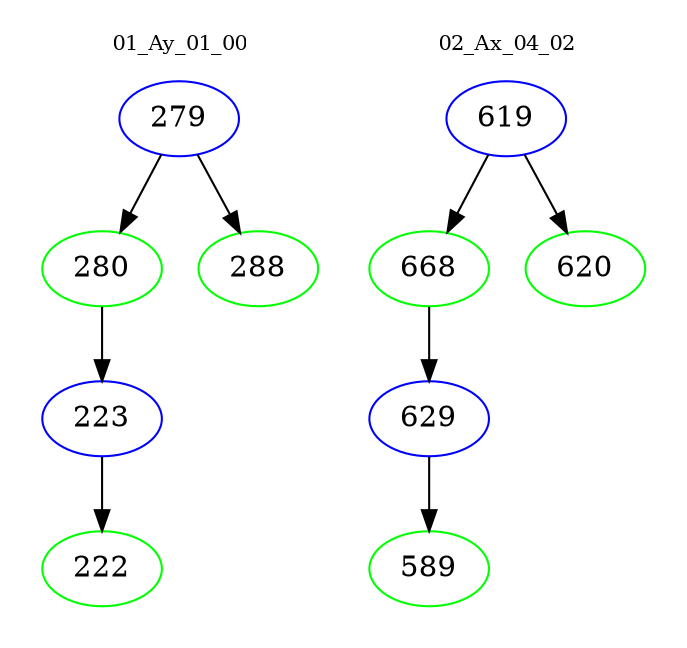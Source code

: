 digraph{
subgraph cluster_0 {
color = white
label = "01_Ay_01_00";
fontsize=10;
T0_279 [label="279", color="blue"]
T0_279 -> T0_280 [color="black"]
T0_280 [label="280", color="green"]
T0_280 -> T0_223 [color="black"]
T0_223 [label="223", color="blue"]
T0_223 -> T0_222 [color="black"]
T0_222 [label="222", color="green"]
T0_279 -> T0_288 [color="black"]
T0_288 [label="288", color="green"]
}
subgraph cluster_1 {
color = white
label = "02_Ax_04_02";
fontsize=10;
T1_619 [label="619", color="blue"]
T1_619 -> T1_668 [color="black"]
T1_668 [label="668", color="green"]
T1_668 -> T1_629 [color="black"]
T1_629 [label="629", color="blue"]
T1_629 -> T1_589 [color="black"]
T1_589 [label="589", color="green"]
T1_619 -> T1_620 [color="black"]
T1_620 [label="620", color="green"]
}
}
